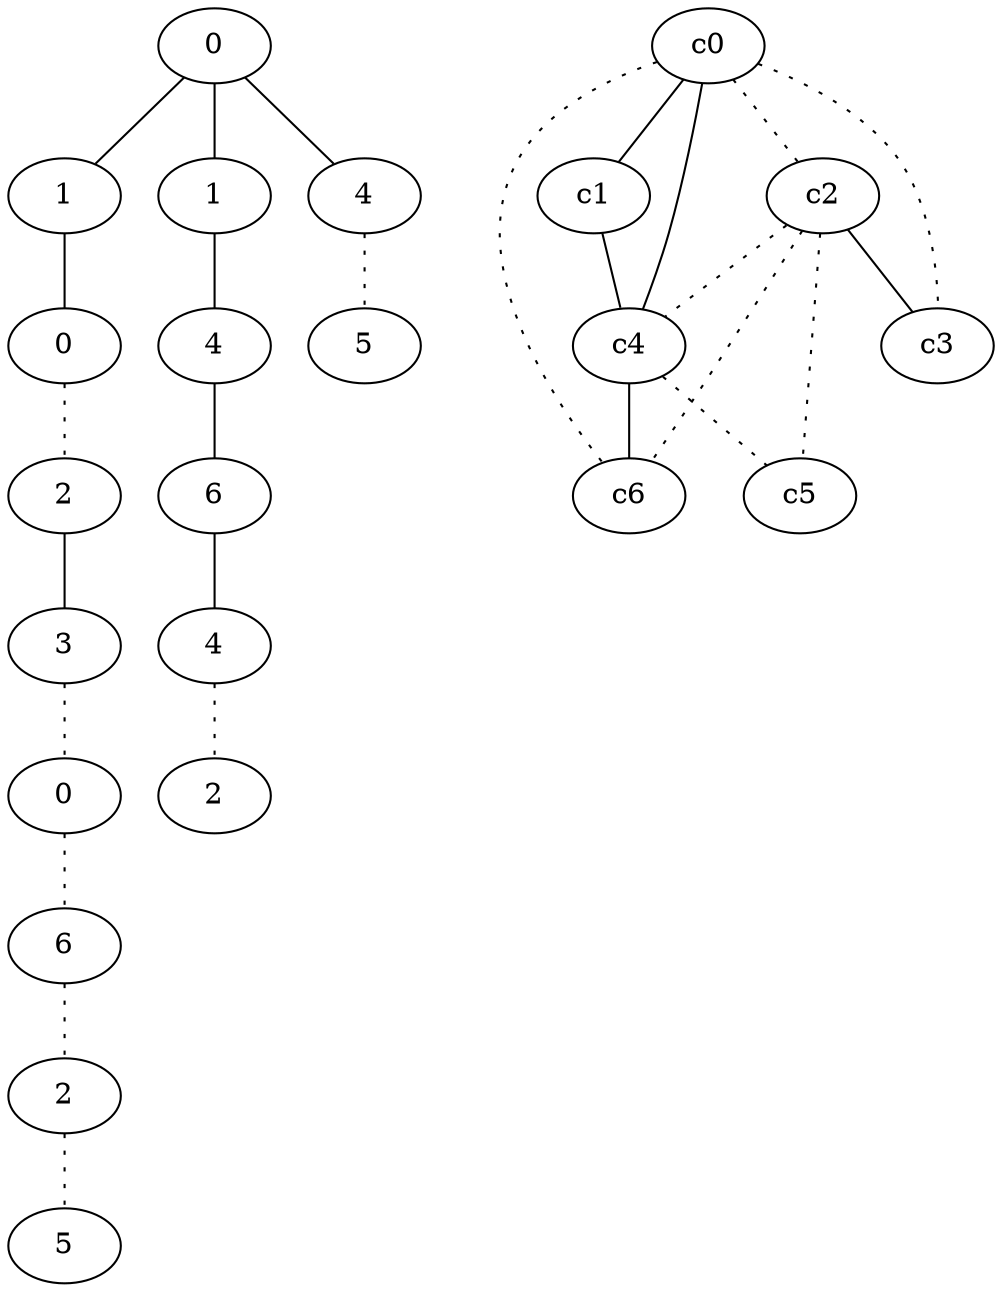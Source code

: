 graph {
a0[label=0];
a1[label=1];
a2[label=0];
a3[label=2];
a4[label=3];
a5[label=0];
a6[label=6];
a7[label=2];
a8[label=5];
a9[label=1];
a10[label=4];
a11[label=6];
a12[label=4];
a13[label=2];
a14[label=4];
a15[label=5];
a0 -- a1;
a0 -- a9;
a0 -- a14;
a1 -- a2;
a2 -- a3 [style=dotted];
a3 -- a4;
a4 -- a5 [style=dotted];
a5 -- a6 [style=dotted];
a6 -- a7 [style=dotted];
a7 -- a8 [style=dotted];
a9 -- a10;
a10 -- a11;
a11 -- a12;
a12 -- a13 [style=dotted];
a14 -- a15 [style=dotted];
c0 -- c1;
c0 -- c2 [style=dotted];
c0 -- c3 [style=dotted];
c0 -- c4;
c0 -- c6 [style=dotted];
c1 -- c4;
c2 -- c3;
c2 -- c4 [style=dotted];
c2 -- c5 [style=dotted];
c2 -- c6 [style=dotted];
c4 -- c5 [style=dotted];
c4 -- c6;
}
